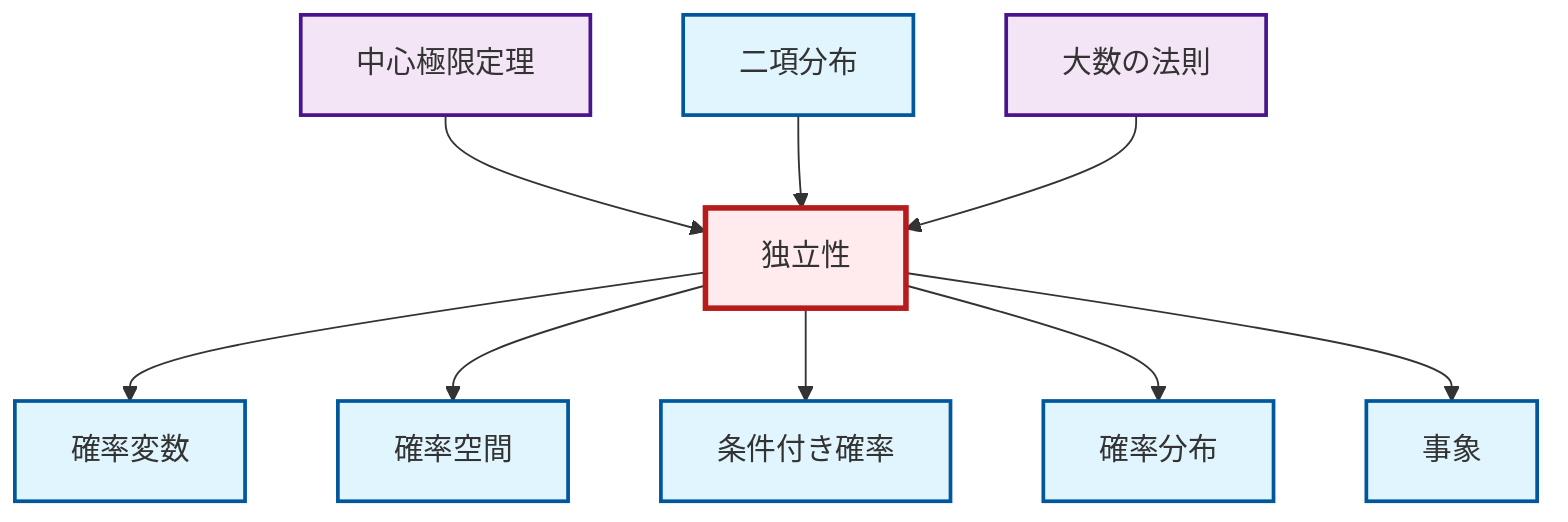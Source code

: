 graph TD
    classDef definition fill:#e1f5fe,stroke:#01579b,stroke-width:2px
    classDef theorem fill:#f3e5f5,stroke:#4a148c,stroke-width:2px
    classDef axiom fill:#fff3e0,stroke:#e65100,stroke-width:2px
    classDef example fill:#e8f5e9,stroke:#1b5e20,stroke-width:2px
    classDef current fill:#ffebee,stroke:#b71c1c,stroke-width:3px
    def-probability-distribution["確率分布"]:::definition
    def-conditional-probability["条件付き確率"]:::definition
    def-binomial-distribution["二項分布"]:::definition
    thm-central-limit["中心極限定理"]:::theorem
    thm-law-of-large-numbers["大数の法則"]:::theorem
    def-independence["独立性"]:::definition
    def-probability-space["確率空間"]:::definition
    def-event["事象"]:::definition
    def-random-variable["確率変数"]:::definition
    def-independence --> def-random-variable
    def-independence --> def-probability-space
    thm-central-limit --> def-independence
    def-binomial-distribution --> def-independence
    thm-law-of-large-numbers --> def-independence
    def-independence --> def-conditional-probability
    def-independence --> def-probability-distribution
    def-independence --> def-event
    class def-independence current